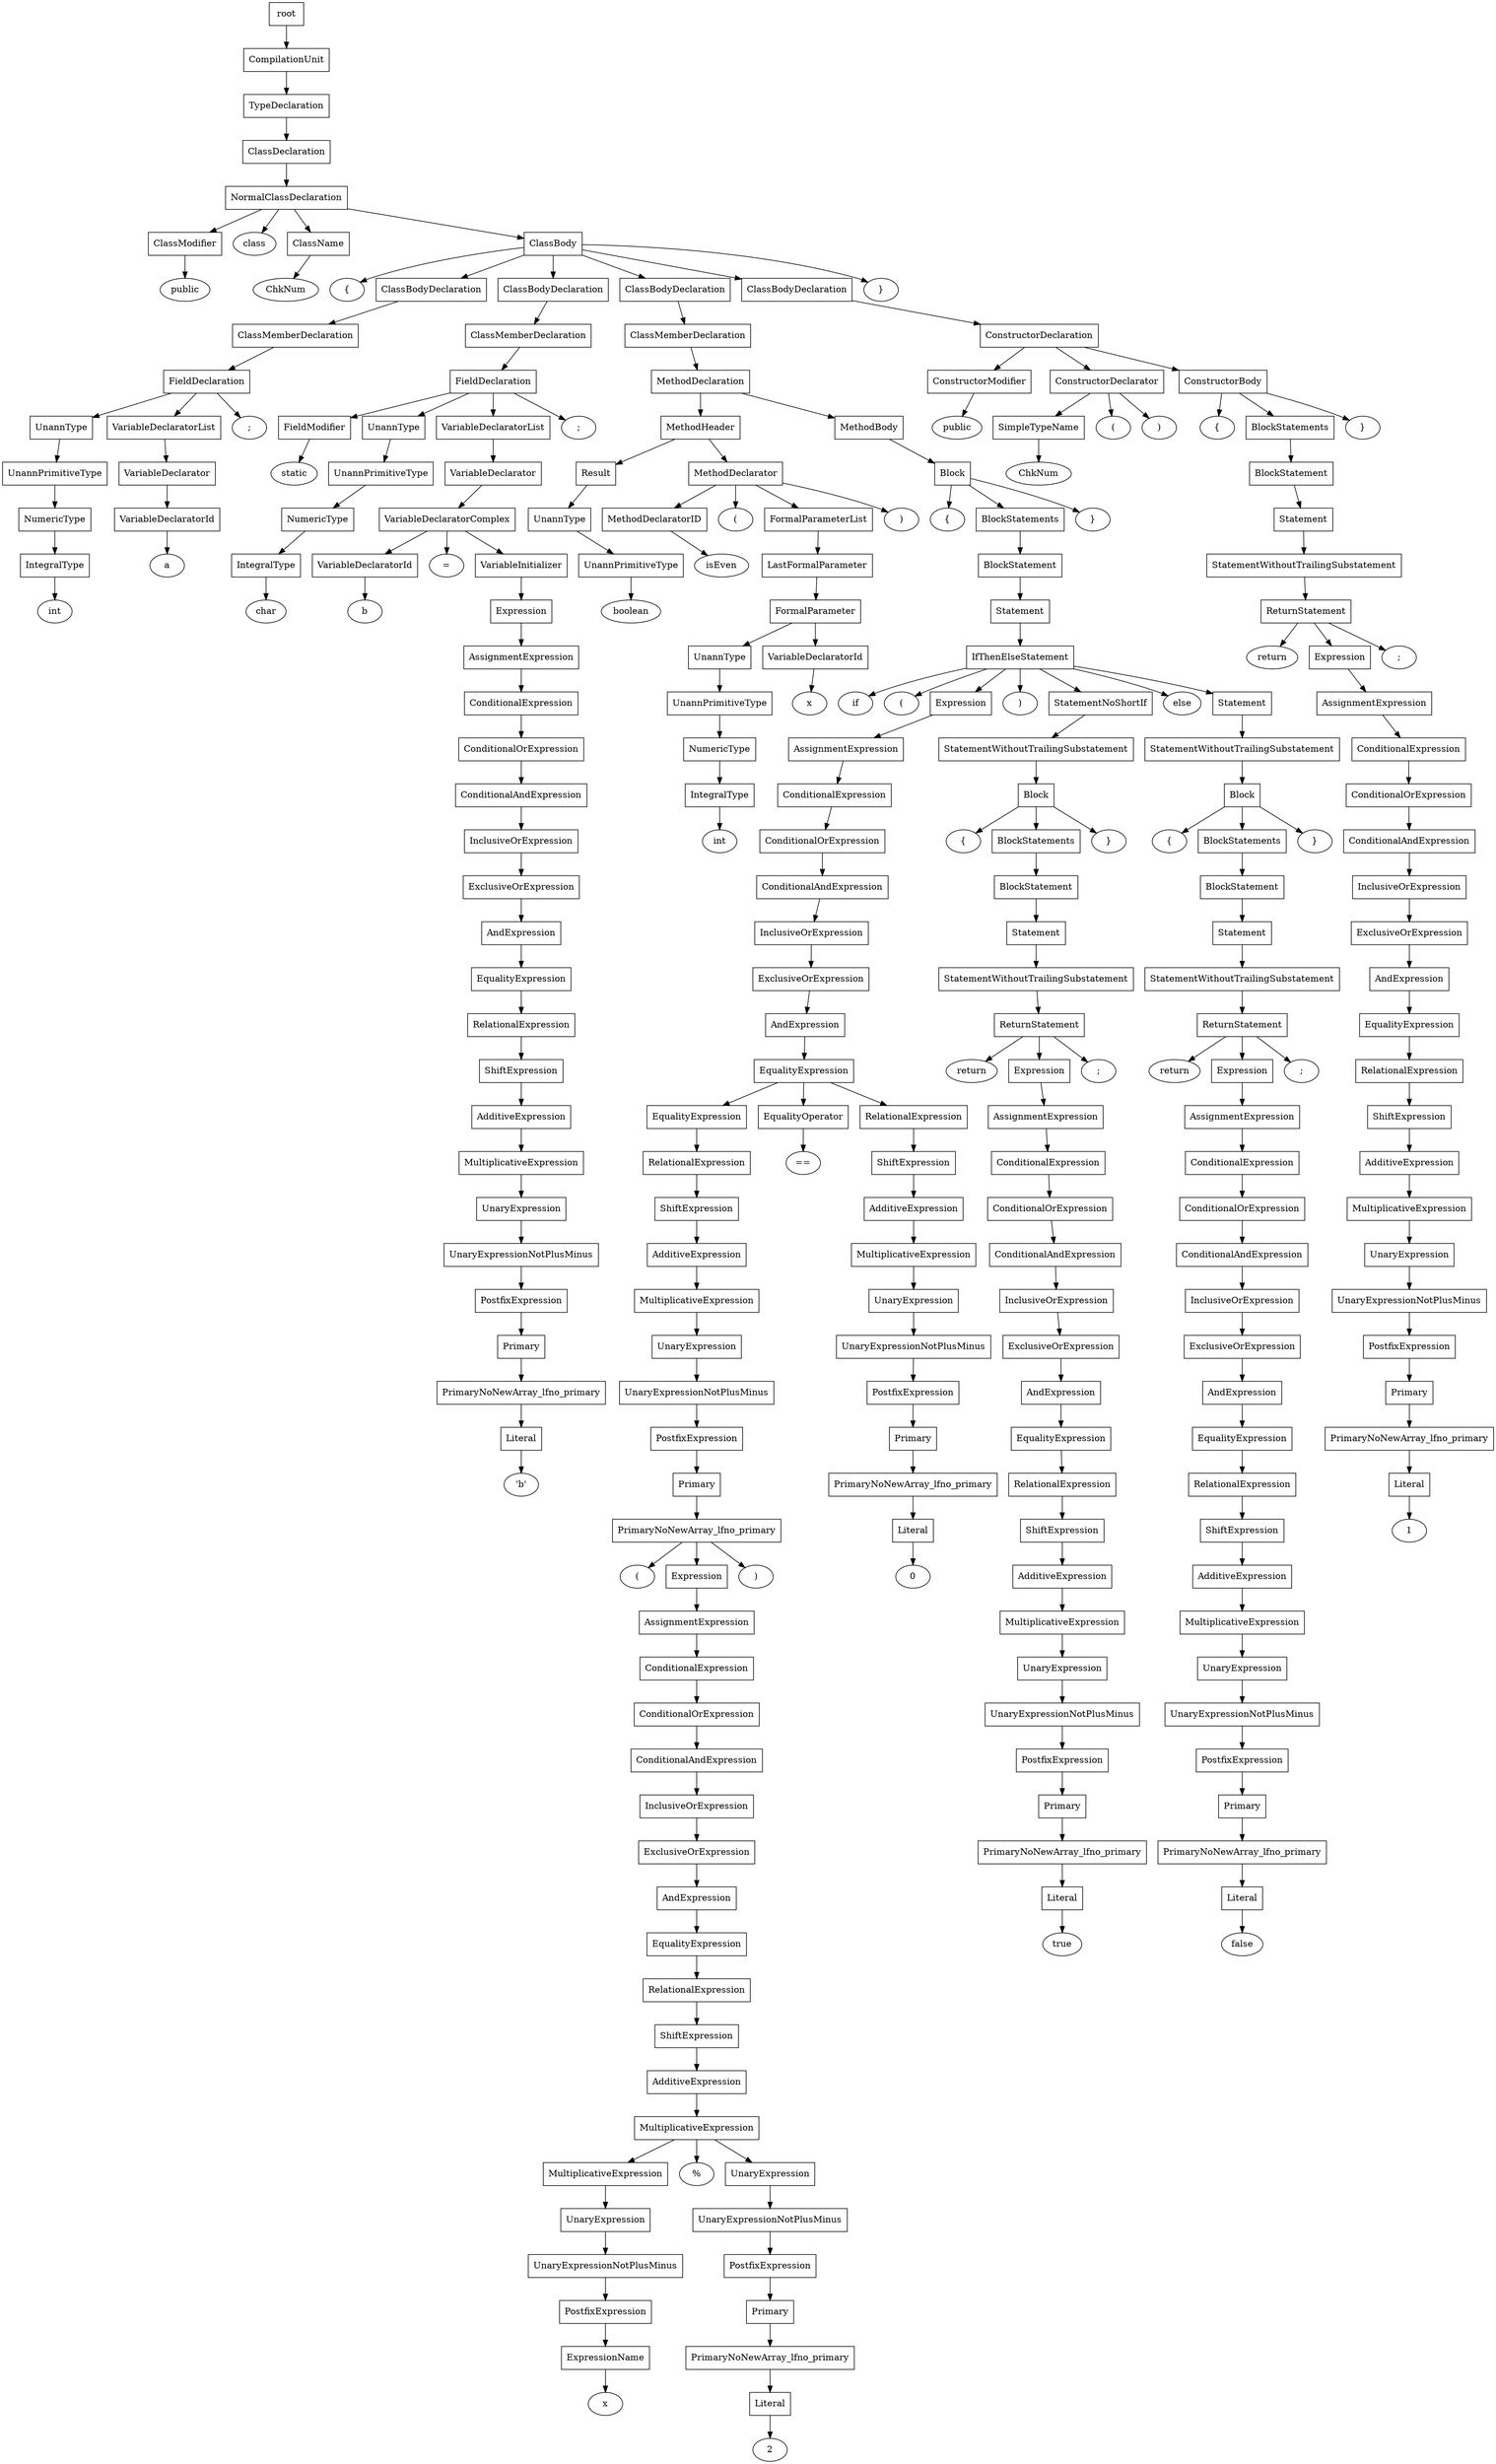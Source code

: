 digraph G {
	splines="TRUE";
	n_0 [label="root", shape="rectangle"]
	n_0 -> n_1
	n_1 [label="CompilationUnit", shape="rectangle"]
	n_1 -> n_2
	n_2 [label="TypeDeclaration", shape="rectangle"]
	n_2 -> n_3
	n_3 [label="ClassDeclaration", shape="rectangle"]
	n_3 -> n_4
	n_4 [label="NormalClassDeclaration", shape="rectangle"]
	n_4 -> n_5
	n_5 [label="ClassModifier", shape="rectangle"]
	n_5 -> n_9
	n_9 [label="public", shape="ellipse"]
	n_4 -> n_6
	n_6 [label="class", shape="ellipse"]
	n_4 -> n_7
	n_7 [label="ClassName", shape="rectangle"]
	n_7 -> n_10
	n_10 [label="ChkNum", shape="ellipse"]
	n_4 -> n_8
	n_8 [label="ClassBody", shape="rectangle"]
	n_8 -> n_11
	n_11 [label="{", shape="ellipse"]
	n_8 -> n_12
	n_12 [label="ClassBodyDeclaration", shape="rectangle"]
	n_12 -> n_17
	n_17 [label="ClassMemberDeclaration", shape="rectangle"]
	n_17 -> n_21
	n_21 [label="FieldDeclaration", shape="rectangle"]
	n_21 -> n_27
	n_27 [label="UnannType", shape="rectangle"]
	n_27 -> n_43
	n_43 [label="UnannPrimitiveType", shape="rectangle"]
	n_43 -> n_53
	n_53 [label="NumericType", shape="rectangle"]
	n_53 -> n_66
	n_66 [label="IntegralType", shape="rectangle"]
	n_66 -> n_77
	n_77 [label="int", shape="ellipse"]
	n_21 -> n_28
	n_28 [label="VariableDeclaratorList", shape="rectangle"]
	n_28 -> n_44
	n_44 [label="VariableDeclarator", shape="rectangle"]
	n_44 -> n_54
	n_54 [label="VariableDeclaratorId", shape="rectangle"]
	n_54 -> n_67
	n_67 [label="a", shape="ellipse"]
	n_21 -> n_29
	n_29 [label=";", shape="ellipse"]
	n_8 -> n_13
	n_13 [label="ClassBodyDeclaration", shape="rectangle"]
	n_13 -> n_18
	n_18 [label="ClassMemberDeclaration", shape="rectangle"]
	n_18 -> n_22
	n_22 [label="FieldDeclaration", shape="rectangle"]
	n_22 -> n_30
	n_30 [label="FieldModifier", shape="rectangle"]
	n_30 -> n_45
	n_45 [label="static", shape="ellipse"]
	n_22 -> n_31
	n_31 [label="UnannType", shape="rectangle"]
	n_31 -> n_46
	n_46 [label="UnannPrimitiveType", shape="rectangle"]
	n_46 -> n_55
	n_55 [label="NumericType", shape="rectangle"]
	n_55 -> n_68
	n_68 [label="IntegralType", shape="rectangle"]
	n_68 -> n_78
	n_78 [label="char", shape="ellipse"]
	n_22 -> n_32
	n_32 [label="VariableDeclaratorList", shape="rectangle"]
	n_32 -> n_47
	n_47 [label="VariableDeclarator", shape="rectangle"]
	n_47 -> n_56
	n_56 [label="VariableDeclaratorComplex", shape="rectangle"]
	n_56 -> n_69
	n_69 [label="VariableDeclaratorId", shape="rectangle"]
	n_69 -> n_79
	n_79 [label="b", shape="ellipse"]
	n_56 -> n_70
	n_70 [label="=", shape="ellipse"]
	n_56 -> n_71
	n_71 [label="VariableInitializer", shape="rectangle"]
	n_71 -> n_80
	n_80 [label="Expression", shape="rectangle"]
	n_80 -> n_85
	n_85 [label="AssignmentExpression", shape="rectangle"]
	n_85 -> n_92
	n_92 [label="ConditionalExpression", shape="rectangle"]
	n_92 -> n_103
	n_103 [label="ConditionalOrExpression", shape="rectangle"]
	n_103 -> n_109
	n_109 [label="ConditionalAndExpression", shape="rectangle"]
	n_109 -> n_115
	n_115 [label="InclusiveOrExpression", shape="rectangle"]
	n_115 -> n_125
	n_125 [label="ExclusiveOrExpression", shape="rectangle"]
	n_125 -> n_130
	n_130 [label="AndExpression", shape="rectangle"]
	n_130 -> n_135
	n_135 [label="EqualityExpression", shape="rectangle"]
	n_135 -> n_140
	n_140 [label="RelationalExpression", shape="rectangle"]
	n_140 -> n_145
	n_145 [label="ShiftExpression", shape="rectangle"]
	n_145 -> n_154
	n_154 [label="AdditiveExpression", shape="rectangle"]
	n_154 -> n_161
	n_161 [label="MultiplicativeExpression", shape="rectangle"]
	n_161 -> n_168
	n_168 [label="UnaryExpression", shape="rectangle"]
	n_168 -> n_174
	n_174 [label="UnaryExpressionNotPlusMinus", shape="rectangle"]
	n_174 -> n_180
	n_180 [label="PostfixExpression", shape="rectangle"]
	n_180 -> n_186
	n_186 [label="Primary", shape="rectangle"]
	n_186 -> n_192
	n_192 [label="PrimaryNoNewArray_lfno_primary", shape="rectangle"]
	n_192 -> n_198
	n_198 [label="Literal", shape="rectangle"]
	n_198 -> n_204
	n_204 [label="'b'", shape="ellipse"]
	n_22 -> n_33
	n_33 [label=";", shape="ellipse"]
	n_8 -> n_14
	n_14 [label="ClassBodyDeclaration", shape="rectangle"]
	n_14 -> n_19
	n_19 [label="ClassMemberDeclaration", shape="rectangle"]
	n_19 -> n_23
	n_23 [label="MethodDeclaration", shape="rectangle"]
	n_23 -> n_34
	n_34 [label="MethodHeader", shape="rectangle"]
	n_34 -> n_48
	n_48 [label="Result", shape="rectangle"]
	n_48 -> n_57
	n_57 [label="UnannType", shape="rectangle"]
	n_57 -> n_72
	n_72 [label="UnannPrimitiveType", shape="rectangle"]
	n_72 -> n_81
	n_81 [label="boolean", shape="ellipse"]
	n_34 -> n_49
	n_49 [label="MethodDeclarator", shape="rectangle"]
	n_49 -> n_58
	n_58 [label="MethodDeclaratorID", shape="rectangle"]
	n_58 -> n_73
	n_73 [label="isEven", shape="ellipse"]
	n_49 -> n_59
	n_59 [label="(", shape="ellipse"]
	n_49 -> n_60
	n_60 [label="FormalParameterList", shape="rectangle"]
	n_60 -> n_74
	n_74 [label="LastFormalParameter", shape="rectangle"]
	n_74 -> n_82
	n_82 [label="FormalParameter", shape="rectangle"]
	n_82 -> n_86
	n_86 [label="UnannType", shape="rectangle"]
	n_86 -> n_93
	n_93 [label="UnannPrimitiveType", shape="rectangle"]
	n_93 -> n_104
	n_104 [label="NumericType", shape="rectangle"]
	n_104 -> n_110
	n_110 [label="IntegralType", shape="rectangle"]
	n_110 -> n_116
	n_116 [label="int", shape="ellipse"]
	n_82 -> n_87
	n_87 [label="VariableDeclaratorId", shape="rectangle"]
	n_87 -> n_94
	n_94 [label="x", shape="ellipse"]
	n_49 -> n_61
	n_61 [label=")", shape="ellipse"]
	n_23 -> n_35
	n_35 [label="MethodBody", shape="rectangle"]
	n_35 -> n_50
	n_50 [label="Block", shape="rectangle"]
	n_50 -> n_62
	n_62 [label="{", shape="ellipse"]
	n_50 -> n_63
	n_63 [label="BlockStatements", shape="rectangle"]
	n_63 -> n_75
	n_75 [label="BlockStatement", shape="rectangle"]
	n_75 -> n_83
	n_83 [label="Statement", shape="rectangle"]
	n_83 -> n_88
	n_88 [label="IfThenElseStatement", shape="rectangle"]
	n_88 -> n_95
	n_95 [label="if", shape="ellipse"]
	n_88 -> n_96
	n_96 [label="(", shape="ellipse"]
	n_88 -> n_97
	n_97 [label="Expression", shape="rectangle"]
	n_97 -> n_105
	n_105 [label="AssignmentExpression", shape="rectangle"]
	n_105 -> n_111
	n_111 [label="ConditionalExpression", shape="rectangle"]
	n_111 -> n_117
	n_117 [label="ConditionalOrExpression", shape="rectangle"]
	n_117 -> n_126
	n_126 [label="ConditionalAndExpression", shape="rectangle"]
	n_126 -> n_131
	n_131 [label="InclusiveOrExpression", shape="rectangle"]
	n_131 -> n_136
	n_136 [label="ExclusiveOrExpression", shape="rectangle"]
	n_136 -> n_141
	n_141 [label="AndExpression", shape="rectangle"]
	n_141 -> n_146
	n_146 [label="EqualityExpression", shape="rectangle"]
	n_146 -> n_155
	n_155 [label="EqualityExpression", shape="rectangle"]
	n_155 -> n_162
	n_162 [label="RelationalExpression", shape="rectangle"]
	n_162 -> n_169
	n_169 [label="ShiftExpression", shape="rectangle"]
	n_169 -> n_175
	n_175 [label="AdditiveExpression", shape="rectangle"]
	n_175 -> n_181
	n_181 [label="MultiplicativeExpression", shape="rectangle"]
	n_181 -> n_187
	n_187 [label="UnaryExpression", shape="rectangle"]
	n_187 -> n_193
	n_193 [label="UnaryExpressionNotPlusMinus", shape="rectangle"]
	n_193 -> n_199
	n_199 [label="PostfixExpression", shape="rectangle"]
	n_199 -> n_205
	n_205 [label="Primary", shape="rectangle"]
	n_205 -> n_210
	n_210 [label="PrimaryNoNewArray_lfno_primary", shape="rectangle"]
	n_210 -> n_215
	n_215 [label="(", shape="ellipse"]
	n_210 -> n_216
	n_216 [label="Expression", shape="rectangle"]
	n_216 -> n_221
	n_221 [label="AssignmentExpression", shape="rectangle"]
	n_221 -> n_224
	n_224 [label="ConditionalExpression", shape="rectangle"]
	n_224 -> n_227
	n_227 [label="ConditionalOrExpression", shape="rectangle"]
	n_227 -> n_230
	n_230 [label="ConditionalAndExpression", shape="rectangle"]
	n_230 -> n_233
	n_233 [label="InclusiveOrExpression", shape="rectangle"]
	n_233 -> n_236
	n_236 [label="ExclusiveOrExpression", shape="rectangle"]
	n_236 -> n_239
	n_239 [label="AndExpression", shape="rectangle"]
	n_239 -> n_242
	n_242 [label="EqualityExpression", shape="rectangle"]
	n_242 -> n_245
	n_245 [label="RelationalExpression", shape="rectangle"]
	n_245 -> n_246
	n_246 [label="ShiftExpression", shape="rectangle"]
	n_246 -> n_247
	n_247 [label="AdditiveExpression", shape="rectangle"]
	n_247 -> n_248
	n_248 [label="MultiplicativeExpression", shape="rectangle"]
	n_248 -> n_249
	n_249 [label="MultiplicativeExpression", shape="rectangle"]
	n_249 -> n_252
	n_252 [label="UnaryExpression", shape="rectangle"]
	n_252 -> n_254
	n_254 [label="UnaryExpressionNotPlusMinus", shape="rectangle"]
	n_254 -> n_256
	n_256 [label="PostfixExpression", shape="rectangle"]
	n_256 -> n_258
	n_258 [label="ExpressionName", shape="rectangle"]
	n_258 -> n_260
	n_260 [label="x", shape="ellipse"]
	n_248 -> n_250
	n_250 [label="%", shape="ellipse"]
	n_248 -> n_251
	n_251 [label="UnaryExpression", shape="rectangle"]
	n_251 -> n_253
	n_253 [label="UnaryExpressionNotPlusMinus", shape="rectangle"]
	n_253 -> n_255
	n_255 [label="PostfixExpression", shape="rectangle"]
	n_255 -> n_257
	n_257 [label="Primary", shape="rectangle"]
	n_257 -> n_259
	n_259 [label="PrimaryNoNewArray_lfno_primary", shape="rectangle"]
	n_259 -> n_261
	n_261 [label="Literal", shape="rectangle"]
	n_261 -> n_262
	n_262 [label="2", shape="ellipse"]
	n_210 -> n_217
	n_217 [label=")", shape="ellipse"]
	n_146 -> n_156
	n_156 [label="EqualityOperator", shape="rectangle"]
	n_156 -> n_163
	n_163 [label="==", shape="ellipse"]
	n_146 -> n_157
	n_157 [label="RelationalExpression", shape="rectangle"]
	n_157 -> n_164
	n_164 [label="ShiftExpression", shape="rectangle"]
	n_164 -> n_170
	n_170 [label="AdditiveExpression", shape="rectangle"]
	n_170 -> n_176
	n_176 [label="MultiplicativeExpression", shape="rectangle"]
	n_176 -> n_182
	n_182 [label="UnaryExpression", shape="rectangle"]
	n_182 -> n_188
	n_188 [label="UnaryExpressionNotPlusMinus", shape="rectangle"]
	n_188 -> n_194
	n_194 [label="PostfixExpression", shape="rectangle"]
	n_194 -> n_200
	n_200 [label="Primary", shape="rectangle"]
	n_200 -> n_206
	n_206 [label="PrimaryNoNewArray_lfno_primary", shape="rectangle"]
	n_206 -> n_211
	n_211 [label="Literal", shape="rectangle"]
	n_211 -> n_218
	n_218 [label="0", shape="ellipse"]
	n_88 -> n_98
	n_98 [label=")", shape="ellipse"]
	n_88 -> n_99
	n_99 [label="StatementNoShortIf", shape="rectangle"]
	n_99 -> n_106
	n_106 [label="StatementWithoutTrailingSubstatement", shape="rectangle"]
	n_106 -> n_112
	n_112 [label="Block", shape="rectangle"]
	n_112 -> n_118
	n_118 [label="{", shape="ellipse"]
	n_112 -> n_119
	n_119 [label="BlockStatements", shape="rectangle"]
	n_119 -> n_127
	n_127 [label="BlockStatement", shape="rectangle"]
	n_127 -> n_132
	n_132 [label="Statement", shape="rectangle"]
	n_132 -> n_137
	n_137 [label="StatementWithoutTrailingSubstatement", shape="rectangle"]
	n_137 -> n_142
	n_142 [label="ReturnStatement", shape="rectangle"]
	n_142 -> n_147
	n_147 [label="return", shape="ellipse"]
	n_142 -> n_148
	n_148 [label="Expression", shape="rectangle"]
	n_148 -> n_158
	n_158 [label="AssignmentExpression", shape="rectangle"]
	n_158 -> n_165
	n_165 [label="ConditionalExpression", shape="rectangle"]
	n_165 -> n_171
	n_171 [label="ConditionalOrExpression", shape="rectangle"]
	n_171 -> n_177
	n_177 [label="ConditionalAndExpression", shape="rectangle"]
	n_177 -> n_183
	n_183 [label="InclusiveOrExpression", shape="rectangle"]
	n_183 -> n_189
	n_189 [label="ExclusiveOrExpression", shape="rectangle"]
	n_189 -> n_195
	n_195 [label="AndExpression", shape="rectangle"]
	n_195 -> n_201
	n_201 [label="EqualityExpression", shape="rectangle"]
	n_201 -> n_207
	n_207 [label="RelationalExpression", shape="rectangle"]
	n_207 -> n_212
	n_212 [label="ShiftExpression", shape="rectangle"]
	n_212 -> n_219
	n_219 [label="AdditiveExpression", shape="rectangle"]
	n_219 -> n_222
	n_222 [label="MultiplicativeExpression", shape="rectangle"]
	n_222 -> n_225
	n_225 [label="UnaryExpression", shape="rectangle"]
	n_225 -> n_228
	n_228 [label="UnaryExpressionNotPlusMinus", shape="rectangle"]
	n_228 -> n_231
	n_231 [label="PostfixExpression", shape="rectangle"]
	n_231 -> n_234
	n_234 [label="Primary", shape="rectangle"]
	n_234 -> n_237
	n_237 [label="PrimaryNoNewArray_lfno_primary", shape="rectangle"]
	n_237 -> n_240
	n_240 [label="Literal", shape="rectangle"]
	n_240 -> n_243
	n_243 [label="true", shape="ellipse"]
	n_142 -> n_149
	n_149 [label=";", shape="ellipse"]
	n_112 -> n_120
	n_120 [label="}", shape="ellipse"]
	n_88 -> n_100
	n_100 [label="else", shape="ellipse"]
	n_88 -> n_101
	n_101 [label="Statement", shape="rectangle"]
	n_101 -> n_107
	n_107 [label="StatementWithoutTrailingSubstatement", shape="rectangle"]
	n_107 -> n_113
	n_113 [label="Block", shape="rectangle"]
	n_113 -> n_121
	n_121 [label="{", shape="ellipse"]
	n_113 -> n_122
	n_122 [label="BlockStatements", shape="rectangle"]
	n_122 -> n_128
	n_128 [label="BlockStatement", shape="rectangle"]
	n_128 -> n_133
	n_133 [label="Statement", shape="rectangle"]
	n_133 -> n_138
	n_138 [label="StatementWithoutTrailingSubstatement", shape="rectangle"]
	n_138 -> n_143
	n_143 [label="ReturnStatement", shape="rectangle"]
	n_143 -> n_150
	n_150 [label="return", shape="ellipse"]
	n_143 -> n_151
	n_151 [label="Expression", shape="rectangle"]
	n_151 -> n_159
	n_159 [label="AssignmentExpression", shape="rectangle"]
	n_159 -> n_166
	n_166 [label="ConditionalExpression", shape="rectangle"]
	n_166 -> n_172
	n_172 [label="ConditionalOrExpression", shape="rectangle"]
	n_172 -> n_178
	n_178 [label="ConditionalAndExpression", shape="rectangle"]
	n_178 -> n_184
	n_184 [label="InclusiveOrExpression", shape="rectangle"]
	n_184 -> n_190
	n_190 [label="ExclusiveOrExpression", shape="rectangle"]
	n_190 -> n_196
	n_196 [label="AndExpression", shape="rectangle"]
	n_196 -> n_202
	n_202 [label="EqualityExpression", shape="rectangle"]
	n_202 -> n_208
	n_208 [label="RelationalExpression", shape="rectangle"]
	n_208 -> n_213
	n_213 [label="ShiftExpression", shape="rectangle"]
	n_213 -> n_220
	n_220 [label="AdditiveExpression", shape="rectangle"]
	n_220 -> n_223
	n_223 [label="MultiplicativeExpression", shape="rectangle"]
	n_223 -> n_226
	n_226 [label="UnaryExpression", shape="rectangle"]
	n_226 -> n_229
	n_229 [label="UnaryExpressionNotPlusMinus", shape="rectangle"]
	n_229 -> n_232
	n_232 [label="PostfixExpression", shape="rectangle"]
	n_232 -> n_235
	n_235 [label="Primary", shape="rectangle"]
	n_235 -> n_238
	n_238 [label="PrimaryNoNewArray_lfno_primary", shape="rectangle"]
	n_238 -> n_241
	n_241 [label="Literal", shape="rectangle"]
	n_241 -> n_244
	n_244 [label="false", shape="ellipse"]
	n_143 -> n_152
	n_152 [label=";", shape="ellipse"]
	n_113 -> n_123
	n_123 [label="}", shape="ellipse"]
	n_50 -> n_64
	n_64 [label="}", shape="ellipse"]
	n_8 -> n_15
	n_15 [label="ClassBodyDeclaration", shape="rectangle"]
	n_15 -> n_20
	n_20 [label="ConstructorDeclaration", shape="rectangle"]
	n_20 -> n_24
	n_24 [label="ConstructorModifier", shape="rectangle"]
	n_24 -> n_36
	n_36 [label="public", shape="ellipse"]
	n_20 -> n_25
	n_25 [label="ConstructorDeclarator", shape="rectangle"]
	n_25 -> n_37
	n_37 [label="SimpleTypeName", shape="rectangle"]
	n_37 -> n_51
	n_51 [label="ChkNum", shape="ellipse"]
	n_25 -> n_38
	n_38 [label="(", shape="ellipse"]
	n_25 -> n_39
	n_39 [label=")", shape="ellipse"]
	n_20 -> n_26
	n_26 [label="ConstructorBody", shape="rectangle"]
	n_26 -> n_40
	n_40 [label="{", shape="ellipse"]
	n_26 -> n_41
	n_41 [label="BlockStatements", shape="rectangle"]
	n_41 -> n_52
	n_52 [label="BlockStatement", shape="rectangle"]
	n_52 -> n_65
	n_65 [label="Statement", shape="rectangle"]
	n_65 -> n_76
	n_76 [label="StatementWithoutTrailingSubstatement", shape="rectangle"]
	n_76 -> n_84
	n_84 [label="ReturnStatement", shape="rectangle"]
	n_84 -> n_89
	n_89 [label="return", shape="ellipse"]
	n_84 -> n_90
	n_90 [label="Expression", shape="rectangle"]
	n_90 -> n_102
	n_102 [label="AssignmentExpression", shape="rectangle"]
	n_102 -> n_108
	n_108 [label="ConditionalExpression", shape="rectangle"]
	n_108 -> n_114
	n_114 [label="ConditionalOrExpression", shape="rectangle"]
	n_114 -> n_124
	n_124 [label="ConditionalAndExpression", shape="rectangle"]
	n_124 -> n_129
	n_129 [label="InclusiveOrExpression", shape="rectangle"]
	n_129 -> n_134
	n_134 [label="ExclusiveOrExpression", shape="rectangle"]
	n_134 -> n_139
	n_139 [label="AndExpression", shape="rectangle"]
	n_139 -> n_144
	n_144 [label="EqualityExpression", shape="rectangle"]
	n_144 -> n_153
	n_153 [label="RelationalExpression", shape="rectangle"]
	n_153 -> n_160
	n_160 [label="ShiftExpression", shape="rectangle"]
	n_160 -> n_167
	n_167 [label="AdditiveExpression", shape="rectangle"]
	n_167 -> n_173
	n_173 [label="MultiplicativeExpression", shape="rectangle"]
	n_173 -> n_179
	n_179 [label="UnaryExpression", shape="rectangle"]
	n_179 -> n_185
	n_185 [label="UnaryExpressionNotPlusMinus", shape="rectangle"]
	n_185 -> n_191
	n_191 [label="PostfixExpression", shape="rectangle"]
	n_191 -> n_197
	n_197 [label="Primary", shape="rectangle"]
	n_197 -> n_203
	n_203 [label="PrimaryNoNewArray_lfno_primary", shape="rectangle"]
	n_203 -> n_209
	n_209 [label="Literal", shape="rectangle"]
	n_209 -> n_214
	n_214 [label="1", shape="ellipse"]
	n_84 -> n_91
	n_91 [label=";", shape="ellipse"]
	n_26 -> n_42
	n_42 [label="}", shape="ellipse"]
	n_8 -> n_16
	n_16 [label="}", shape="ellipse"]
}